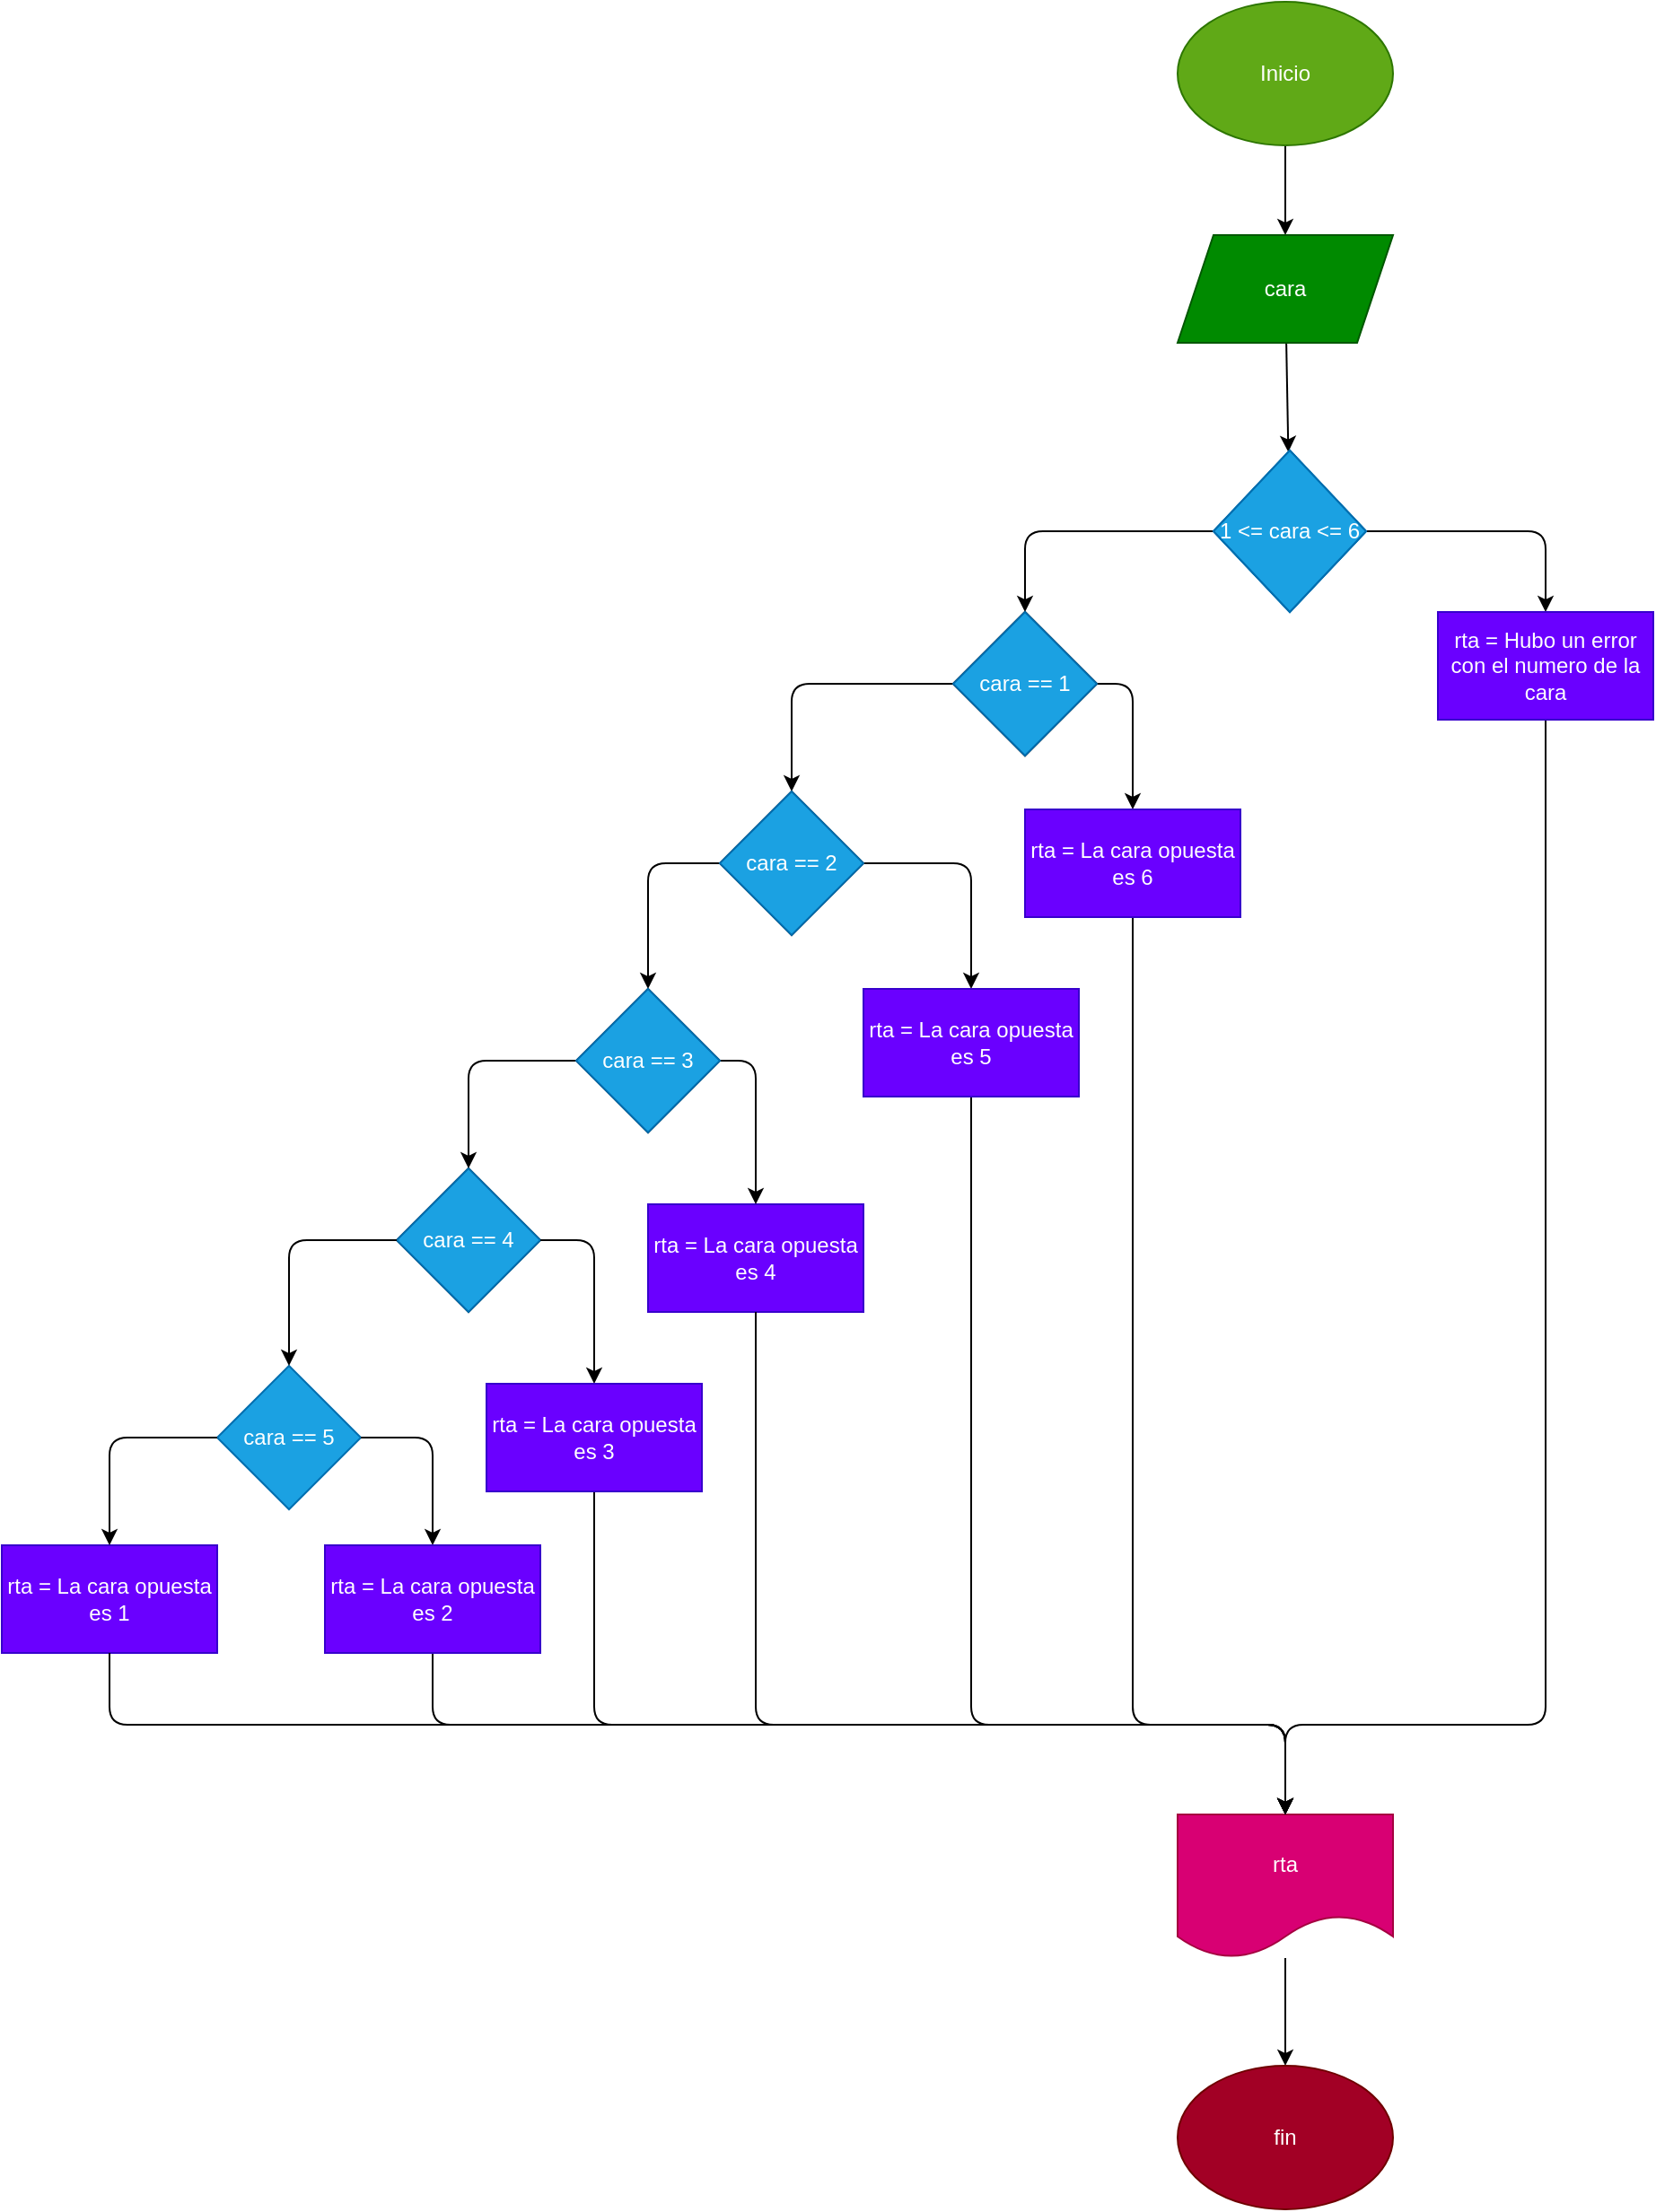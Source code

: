<mxfile>
    <diagram id="bv_lIWnv3SbtGtFeZ7Wu" name="Page-1">
        <mxGraphModel dx="1897" dy="776" grid="1" gridSize="10" guides="1" tooltips="1" connect="1" arrows="1" fold="1" page="1" pageScale="1" pageWidth="850" pageHeight="1100" math="0" shadow="0">
            <root>
                <mxCell id="0"/>
                <mxCell id="1" parent="0"/>
                <mxCell id="25" value="" style="edgeStyle=none;html=1;" edge="1" parent="1" source="2" target="3">
                    <mxGeometry relative="1" as="geometry"/>
                </mxCell>
                <mxCell id="2" value="Inicio" style="ellipse;whiteSpace=wrap;html=1;fillColor=#60a917;fontColor=#ffffff;strokeColor=#2D7600;" vertex="1" parent="1">
                    <mxGeometry x="365" width="120" height="80" as="geometry"/>
                </mxCell>
                <mxCell id="26" value="" style="edgeStyle=none;html=1;" edge="1" parent="1" source="3" target="4">
                    <mxGeometry relative="1" as="geometry"/>
                </mxCell>
                <mxCell id="3" value="cara" style="shape=parallelogram;perimeter=parallelogramPerimeter;whiteSpace=wrap;html=1;fixedSize=1;fillColor=#008a00;fontColor=#ffffff;strokeColor=#005700;" vertex="1" parent="1">
                    <mxGeometry x="365" y="130" width="120" height="60" as="geometry"/>
                </mxCell>
                <mxCell id="4" value="1 &amp;lt;= cara &amp;lt;= 6" style="rhombus;whiteSpace=wrap;html=1;fillColor=#1ba1e2;fontColor=#ffffff;strokeColor=#006EAF;" vertex="1" parent="1">
                    <mxGeometry x="385" y="250" width="85" height="90" as="geometry"/>
                </mxCell>
                <mxCell id="5" value="rta = Hubo un error con el numero de la cara" style="rounded=0;whiteSpace=wrap;html=1;" vertex="1" parent="1">
                    <mxGeometry x="510" y="340" width="120" height="60" as="geometry"/>
                </mxCell>
                <mxCell id="6" value="cara == 1" style="rhombus;whiteSpace=wrap;html=1;" vertex="1" parent="1">
                    <mxGeometry x="240" y="340" width="80" height="80" as="geometry"/>
                </mxCell>
                <mxCell id="7" value="rta = La cara opuesta es 6" style="rounded=0;whiteSpace=wrap;html=1;direction=east;" vertex="1" parent="1">
                    <mxGeometry x="280" y="450" width="120" height="60" as="geometry"/>
                </mxCell>
                <mxCell id="8" value="cara == 2" style="rhombus;whiteSpace=wrap;html=1;direction=east;" vertex="1" parent="1">
                    <mxGeometry x="110" y="440" width="80" height="80" as="geometry"/>
                </mxCell>
                <mxCell id="9" value="rta = La cara opuesta es 5" style="rounded=0;whiteSpace=wrap;html=1;direction=east;" vertex="1" parent="1">
                    <mxGeometry x="190" y="550" width="120" height="60" as="geometry"/>
                </mxCell>
                <mxCell id="10" value="cara == 3" style="rhombus;whiteSpace=wrap;html=1;direction=east;" vertex="1" parent="1">
                    <mxGeometry x="30" y="550" width="80" height="80" as="geometry"/>
                </mxCell>
                <mxCell id="12" value="rta = La cara opuesta es 4" style="rounded=0;whiteSpace=wrap;html=1;direction=east;fillColor=#6a00ff;fontColor=#ffffff;strokeColor=#3700CC;" vertex="1" parent="1">
                    <mxGeometry x="70" y="670" width="120" height="60" as="geometry"/>
                </mxCell>
                <mxCell id="13" value="cara == 4" style="rhombus;whiteSpace=wrap;html=1;direction=east;" vertex="1" parent="1">
                    <mxGeometry x="-70" y="650" width="80" height="80" as="geometry"/>
                </mxCell>
                <mxCell id="15" value="cara == 4" style="rhombus;whiteSpace=wrap;html=1;direction=east;fillColor=#1ba1e2;fontColor=#ffffff;strokeColor=#006EAF;" vertex="1" parent="1">
                    <mxGeometry x="-70" y="650" width="80" height="80" as="geometry"/>
                </mxCell>
                <mxCell id="18" value="cara == 5" style="rhombus;whiteSpace=wrap;html=1;direction=east;fillColor=#1ba1e2;fontColor=#ffffff;strokeColor=#006EAF;" vertex="1" parent="1">
                    <mxGeometry x="-170" y="760" width="80" height="80" as="geometry"/>
                </mxCell>
                <mxCell id="19" value="rta = La cara opuesta es 3" style="rounded=0;whiteSpace=wrap;html=1;direction=east;" vertex="1" parent="1">
                    <mxGeometry x="-20" y="770" width="120" height="60" as="geometry"/>
                </mxCell>
                <mxCell id="21" value="rta = La cara opuesta es 2" style="rounded=0;whiteSpace=wrap;html=1;direction=east;" vertex="1" parent="1">
                    <mxGeometry x="-110" y="860" width="120" height="60" as="geometry"/>
                </mxCell>
                <mxCell id="22" value="rta = La cara opuesta es 1" style="rounded=0;whiteSpace=wrap;html=1;fillColor=#6a00ff;fontColor=#ffffff;strokeColor=#3700CC;" vertex="1" parent="1">
                    <mxGeometry x="-290" y="860" width="120" height="60" as="geometry"/>
                </mxCell>
                <mxCell id="46" value="" style="edgeStyle=none;html=1;" edge="1" parent="1" source="23" target="24">
                    <mxGeometry relative="1" as="geometry"/>
                </mxCell>
                <mxCell id="23" value="rta" style="shape=document;whiteSpace=wrap;html=1;boundedLbl=1;fillColor=#d80073;fontColor=#ffffff;strokeColor=#A50040;" vertex="1" parent="1">
                    <mxGeometry x="365" y="1010" width="120" height="80" as="geometry"/>
                </mxCell>
                <mxCell id="24" value="fin" style="ellipse;whiteSpace=wrap;html=1;fillColor=#a20025;fontColor=#ffffff;strokeColor=#6F0000;" vertex="1" parent="1">
                    <mxGeometry x="365" y="1150" width="120" height="80" as="geometry"/>
                </mxCell>
                <mxCell id="27" value="" style="endArrow=classic;html=1;exitX=0;exitY=0.5;exitDx=0;exitDy=0;entryX=0.5;entryY=0;entryDx=0;entryDy=0;" edge="1" parent="1" source="4" target="6">
                    <mxGeometry width="50" height="50" relative="1" as="geometry">
                        <mxPoint x="190" y="290" as="sourcePoint"/>
                        <mxPoint x="240" y="240" as="targetPoint"/>
                        <Array as="points">
                            <mxPoint x="280" y="295"/>
                        </Array>
                    </mxGeometry>
                </mxCell>
                <mxCell id="28" value="" style="endArrow=classic;html=1;exitX=1;exitY=0.5;exitDx=0;exitDy=0;entryX=0.5;entryY=0;entryDx=0;entryDy=0;" edge="1" parent="1" source="4" target="5">
                    <mxGeometry width="50" height="50" relative="1" as="geometry">
                        <mxPoint x="590" y="300" as="sourcePoint"/>
                        <mxPoint x="640" y="250" as="targetPoint"/>
                        <Array as="points">
                            <mxPoint x="570" y="295"/>
                        </Array>
                    </mxGeometry>
                </mxCell>
                <mxCell id="29" value="" style="endArrow=classic;html=1;exitX=0;exitY=0.5;exitDx=0;exitDy=0;entryX=0.5;entryY=0;entryDx=0;entryDy=0;" edge="1" parent="1" source="6" target="8">
                    <mxGeometry width="50" height="50" relative="1" as="geometry">
                        <mxPoint x="120" y="430" as="sourcePoint"/>
                        <mxPoint x="170" y="380" as="targetPoint"/>
                        <Array as="points">
                            <mxPoint x="150" y="380"/>
                        </Array>
                    </mxGeometry>
                </mxCell>
                <mxCell id="30" value="" style="endArrow=classic;html=1;exitX=1;exitY=0.5;exitDx=0;exitDy=0;entryX=0.5;entryY=0;entryDx=0;entryDy=0;" edge="1" parent="1" source="6" target="7">
                    <mxGeometry width="50" height="50" relative="1" as="geometry">
                        <mxPoint x="340" y="450" as="sourcePoint"/>
                        <mxPoint x="390" y="400" as="targetPoint"/>
                        <Array as="points">
                            <mxPoint x="340" y="380"/>
                        </Array>
                    </mxGeometry>
                </mxCell>
                <mxCell id="31" value="" style="endArrow=classic;html=1;exitX=0;exitY=0.5;exitDx=0;exitDy=0;entryX=0.5;entryY=0;entryDx=0;entryDy=0;" edge="1" parent="1" source="8" target="10">
                    <mxGeometry width="50" height="50" relative="1" as="geometry">
                        <mxPoint y="520" as="sourcePoint"/>
                        <mxPoint x="50" y="470" as="targetPoint"/>
                        <Array as="points">
                            <mxPoint x="70" y="480"/>
                        </Array>
                    </mxGeometry>
                </mxCell>
                <mxCell id="32" value="" style="endArrow=classic;html=1;exitX=1;exitY=0.5;exitDx=0;exitDy=0;entryX=0.5;entryY=0;entryDx=0;entryDy=0;" edge="1" parent="1" source="8" target="9">
                    <mxGeometry width="50" height="50" relative="1" as="geometry">
                        <mxPoint x="210" y="540" as="sourcePoint"/>
                        <mxPoint x="260" y="490" as="targetPoint"/>
                        <Array as="points">
                            <mxPoint x="250" y="480"/>
                        </Array>
                    </mxGeometry>
                </mxCell>
                <mxCell id="33" value="" style="endArrow=classic;html=1;entryX=0.5;entryY=0;entryDx=0;entryDy=0;exitX=0;exitY=0.5;exitDx=0;exitDy=0;" edge="1" parent="1" source="10" target="15">
                    <mxGeometry width="50" height="50" relative="1" as="geometry">
                        <mxPoint x="-110" y="640" as="sourcePoint"/>
                        <mxPoint x="-60" y="590" as="targetPoint"/>
                        <Array as="points">
                            <mxPoint x="-30" y="590"/>
                        </Array>
                    </mxGeometry>
                </mxCell>
                <mxCell id="34" value="" style="endArrow=classic;html=1;exitX=1;exitY=0.5;exitDx=0;exitDy=0;entryX=0.5;entryY=0;entryDx=0;entryDy=0;" edge="1" parent="1" source="10" target="12">
                    <mxGeometry width="50" height="50" relative="1" as="geometry">
                        <mxPoint x="130" y="660" as="sourcePoint"/>
                        <mxPoint x="180" y="610" as="targetPoint"/>
                        <Array as="points">
                            <mxPoint x="130" y="590"/>
                        </Array>
                    </mxGeometry>
                </mxCell>
                <mxCell id="35" value="" style="endArrow=classic;html=1;exitX=0;exitY=0.5;exitDx=0;exitDy=0;entryX=0.5;entryY=0;entryDx=0;entryDy=0;" edge="1" parent="1" source="15" target="18">
                    <mxGeometry width="50" height="50" relative="1" as="geometry">
                        <mxPoint x="-150" y="730" as="sourcePoint"/>
                        <mxPoint x="-100" y="680" as="targetPoint"/>
                        <Array as="points">
                            <mxPoint x="-130" y="690"/>
                        </Array>
                    </mxGeometry>
                </mxCell>
                <mxCell id="36" value="" style="endArrow=classic;html=1;exitX=1;exitY=0.5;exitDx=0;exitDy=0;entryX=0.5;entryY=0;entryDx=0;entryDy=0;" edge="1" parent="1" source="15" target="19">
                    <mxGeometry width="50" height="50" relative="1" as="geometry">
                        <mxPoint x="30" y="750" as="sourcePoint"/>
                        <mxPoint x="80" y="700" as="targetPoint"/>
                        <Array as="points">
                            <mxPoint x="40" y="690"/>
                        </Array>
                    </mxGeometry>
                </mxCell>
                <mxCell id="37" value="" style="endArrow=classic;html=1;exitX=0;exitY=0.5;exitDx=0;exitDy=0;entryX=0.5;entryY=0;entryDx=0;entryDy=0;" edge="1" parent="1" source="18" target="22">
                    <mxGeometry width="50" height="50" relative="1" as="geometry">
                        <mxPoint x="-290" y="830" as="sourcePoint"/>
                        <mxPoint x="-240" y="780" as="targetPoint"/>
                        <Array as="points">
                            <mxPoint x="-230" y="800"/>
                        </Array>
                    </mxGeometry>
                </mxCell>
                <mxCell id="38" value="" style="endArrow=classic;html=1;exitX=1;exitY=0.5;exitDx=0;exitDy=0;entryX=0.5;entryY=0;entryDx=0;entryDy=0;" edge="1" parent="1" source="18" target="21">
                    <mxGeometry width="50" height="50" relative="1" as="geometry">
                        <mxPoint x="-80" y="850" as="sourcePoint"/>
                        <mxPoint x="-30" y="800" as="targetPoint"/>
                        <Array as="points">
                            <mxPoint x="-50" y="800"/>
                        </Array>
                    </mxGeometry>
                </mxCell>
                <mxCell id="39" value="" style="endArrow=classic;html=1;exitX=0.5;exitY=1;exitDx=0;exitDy=0;entryX=0.5;entryY=0;entryDx=0;entryDy=0;" edge="1" parent="1" source="22" target="23">
                    <mxGeometry width="50" height="50" relative="1" as="geometry">
                        <mxPoint x="-100" y="1070" as="sourcePoint"/>
                        <mxPoint x="-50" y="1020" as="targetPoint"/>
                        <Array as="points">
                            <mxPoint x="-230" y="960"/>
                            <mxPoint x="425" y="960"/>
                        </Array>
                    </mxGeometry>
                </mxCell>
                <mxCell id="40" value="" style="endArrow=classic;html=1;exitX=0.5;exitY=1;exitDx=0;exitDy=0;entryX=0.5;entryY=0;entryDx=0;entryDy=0;" edge="1" parent="1" source="21" target="23">
                    <mxGeometry width="50" height="50" relative="1" as="geometry">
                        <mxPoint x="180" y="960" as="sourcePoint"/>
                        <mxPoint x="230" y="910" as="targetPoint"/>
                        <Array as="points">
                            <mxPoint x="-50" y="960"/>
                            <mxPoint x="425" y="960"/>
                        </Array>
                    </mxGeometry>
                </mxCell>
                <mxCell id="41" value="" style="endArrow=classic;html=1;exitX=0.5;exitY=1;exitDx=0;exitDy=0;entryX=0.5;entryY=0;entryDx=0;entryDy=0;" edge="1" parent="1" source="19" target="23">
                    <mxGeometry width="50" height="50" relative="1" as="geometry">
                        <mxPoint x="160" y="920" as="sourcePoint"/>
                        <mxPoint x="210" y="870" as="targetPoint"/>
                        <Array as="points">
                            <mxPoint x="40" y="960"/>
                            <mxPoint x="425" y="960"/>
                        </Array>
                    </mxGeometry>
                </mxCell>
                <mxCell id="42" value="" style="endArrow=classic;html=1;exitX=0.5;exitY=1;exitDx=0;exitDy=0;entryX=0.5;entryY=0;entryDx=0;entryDy=0;" edge="1" parent="1" source="12" target="23">
                    <mxGeometry width="50" height="50" relative="1" as="geometry">
                        <mxPoint x="270" y="880" as="sourcePoint"/>
                        <mxPoint x="320" y="830" as="targetPoint"/>
                        <Array as="points">
                            <mxPoint x="130" y="960"/>
                            <mxPoint x="425" y="960"/>
                        </Array>
                    </mxGeometry>
                </mxCell>
                <mxCell id="43" value="" style="endArrow=classic;html=1;exitX=0.5;exitY=1;exitDx=0;exitDy=0;entryX=0.5;entryY=0;entryDx=0;entryDy=0;" edge="1" parent="1" source="9" target="23">
                    <mxGeometry width="50" height="50" relative="1" as="geometry">
                        <mxPoint x="330" y="870" as="sourcePoint"/>
                        <mxPoint x="380" y="820" as="targetPoint"/>
                        <Array as="points">
                            <mxPoint x="250" y="960"/>
                            <mxPoint x="425" y="960"/>
                        </Array>
                    </mxGeometry>
                </mxCell>
                <mxCell id="44" value="" style="endArrow=classic;html=1;exitX=0.5;exitY=1;exitDx=0;exitDy=0;entryX=0.5;entryY=0;entryDx=0;entryDy=0;" edge="1" parent="1" source="7" target="23">
                    <mxGeometry width="50" height="50" relative="1" as="geometry">
                        <mxPoint x="380" y="750" as="sourcePoint"/>
                        <mxPoint x="430" y="700" as="targetPoint"/>
                        <Array as="points">
                            <mxPoint x="340" y="960"/>
                            <mxPoint x="425" y="960"/>
                        </Array>
                    </mxGeometry>
                </mxCell>
                <mxCell id="45" value="" style="endArrow=classic;html=1;exitX=0.5;exitY=1;exitDx=0;exitDy=0;entryX=0.5;entryY=0;entryDx=0;entryDy=0;" edge="1" parent="1" source="5" target="23">
                    <mxGeometry width="50" height="50" relative="1" as="geometry">
                        <mxPoint x="570" y="600" as="sourcePoint"/>
                        <mxPoint x="620" y="550" as="targetPoint"/>
                        <Array as="points">
                            <mxPoint x="570" y="960"/>
                            <mxPoint x="425" y="960"/>
                        </Array>
                    </mxGeometry>
                </mxCell>
                <mxCell id="47" value="1 &amp;lt;= cara &amp;lt;= 6" style="rhombus;whiteSpace=wrap;html=1;fillColor=#1ba1e2;fontColor=#ffffff;strokeColor=#006EAF;" vertex="1" parent="1">
                    <mxGeometry x="385" y="250" width="85" height="90" as="geometry"/>
                </mxCell>
                <mxCell id="48" value="cara == 1" style="rhombus;whiteSpace=wrap;html=1;" vertex="1" parent="1">
                    <mxGeometry x="240" y="340" width="80" height="80" as="geometry"/>
                </mxCell>
                <mxCell id="49" value="1 &amp;lt;= cara &amp;lt;= 6" style="rhombus;whiteSpace=wrap;html=1;fillColor=#1ba1e2;fontColor=#ffffff;strokeColor=#006EAF;" vertex="1" parent="1">
                    <mxGeometry x="385" y="250" width="85" height="90" as="geometry"/>
                </mxCell>
                <mxCell id="50" value="cara == 1" style="rhombus;whiteSpace=wrap;html=1;fillColor=#1ba1e2;fontColor=#ffffff;strokeColor=#006EAF;" vertex="1" parent="1">
                    <mxGeometry x="240" y="340" width="80" height="80" as="geometry"/>
                </mxCell>
                <mxCell id="51" value="cara == 2" style="rhombus;whiteSpace=wrap;html=1;direction=east;fillColor=#1ba1e2;fontColor=#ffffff;strokeColor=#006EAF;" vertex="1" parent="1">
                    <mxGeometry x="110" y="440" width="80" height="80" as="geometry"/>
                </mxCell>
                <mxCell id="52" value="cara == 3" style="rhombus;whiteSpace=wrap;html=1;direction=east;fillColor=#1ba1e2;fontColor=#ffffff;strokeColor=#006EAF;" vertex="1" parent="1">
                    <mxGeometry x="30" y="550" width="80" height="80" as="geometry"/>
                </mxCell>
                <mxCell id="53" value="rta = Hubo un error con el numero de la cara" style="rounded=0;whiteSpace=wrap;html=1;" vertex="1" parent="1">
                    <mxGeometry x="510" y="340" width="120" height="60" as="geometry"/>
                </mxCell>
                <mxCell id="54" value="rta = La cara opuesta es 6" style="rounded=0;whiteSpace=wrap;html=1;direction=east;" vertex="1" parent="1">
                    <mxGeometry x="280" y="450" width="120" height="60" as="geometry"/>
                </mxCell>
                <mxCell id="55" value="rta = La cara opuesta es 5" style="rounded=0;whiteSpace=wrap;html=1;direction=east;" vertex="1" parent="1">
                    <mxGeometry x="190" y="550" width="120" height="60" as="geometry"/>
                </mxCell>
                <mxCell id="56" value="rta = Hubo un error con el numero de la cara" style="rounded=0;whiteSpace=wrap;html=1;" vertex="1" parent="1">
                    <mxGeometry x="510" y="340" width="120" height="60" as="geometry"/>
                </mxCell>
                <mxCell id="57" value="rta = La cara opuesta es 6" style="rounded=0;whiteSpace=wrap;html=1;direction=east;" vertex="1" parent="1">
                    <mxGeometry x="280" y="450" width="120" height="60" as="geometry"/>
                </mxCell>
                <mxCell id="58" value="rta = La cara opuesta es 5" style="rounded=0;whiteSpace=wrap;html=1;direction=east;" vertex="1" parent="1">
                    <mxGeometry x="190" y="550" width="120" height="60" as="geometry"/>
                </mxCell>
                <mxCell id="59" value="rta = La cara opuesta es 3" style="rounded=0;whiteSpace=wrap;html=1;direction=east;" vertex="1" parent="1">
                    <mxGeometry x="-20" y="770" width="120" height="60" as="geometry"/>
                </mxCell>
                <mxCell id="60" value="rta = Hubo un error con el numero de la cara" style="rounded=0;whiteSpace=wrap;html=1;" vertex="1" parent="1">
                    <mxGeometry x="510" y="340" width="120" height="60" as="geometry"/>
                </mxCell>
                <mxCell id="61" value="rta = La cara opuesta es 6" style="rounded=0;whiteSpace=wrap;html=1;direction=east;" vertex="1" parent="1">
                    <mxGeometry x="280" y="450" width="120" height="60" as="geometry"/>
                </mxCell>
                <mxCell id="62" value="rta = La cara opuesta es 5" style="rounded=0;whiteSpace=wrap;html=1;direction=east;" vertex="1" parent="1">
                    <mxGeometry x="190" y="550" width="120" height="60" as="geometry"/>
                </mxCell>
                <mxCell id="63" value="rta = La cara opuesta es 3" style="rounded=0;whiteSpace=wrap;html=1;direction=east;" vertex="1" parent="1">
                    <mxGeometry x="-20" y="770" width="120" height="60" as="geometry"/>
                </mxCell>
                <mxCell id="64" value="rta = Hubo un error con el numero de la cara" style="rounded=0;whiteSpace=wrap;html=1;fillColor=#6a00ff;fontColor=#ffffff;strokeColor=#3700CC;" vertex="1" parent="1">
                    <mxGeometry x="510" y="340" width="120" height="60" as="geometry"/>
                </mxCell>
                <mxCell id="65" value="rta = La cara opuesta es 6" style="rounded=0;whiteSpace=wrap;html=1;direction=east;fillColor=#6a00ff;fontColor=#ffffff;strokeColor=#3700CC;" vertex="1" parent="1">
                    <mxGeometry x="280" y="450" width="120" height="60" as="geometry"/>
                </mxCell>
                <mxCell id="66" value="rta = La cara opuesta es 5" style="rounded=0;whiteSpace=wrap;html=1;direction=east;fillColor=#6a00ff;fontColor=#ffffff;strokeColor=#3700CC;" vertex="1" parent="1">
                    <mxGeometry x="190" y="550" width="120" height="60" as="geometry"/>
                </mxCell>
                <mxCell id="67" value="rta = La cara opuesta es 3" style="rounded=0;whiteSpace=wrap;html=1;direction=east;fillColor=#6a00ff;fontColor=#ffffff;strokeColor=#3700CC;" vertex="1" parent="1">
                    <mxGeometry x="-20" y="770" width="120" height="60" as="geometry"/>
                </mxCell>
                <mxCell id="68" value="rta = La cara opuesta es 2" style="rounded=0;whiteSpace=wrap;html=1;direction=east;fillColor=#6a00ff;fontColor=#ffffff;strokeColor=#3700CC;" vertex="1" parent="1">
                    <mxGeometry x="-110" y="860" width="120" height="60" as="geometry"/>
                </mxCell>
            </root>
        </mxGraphModel>
    </diagram>
</mxfile>